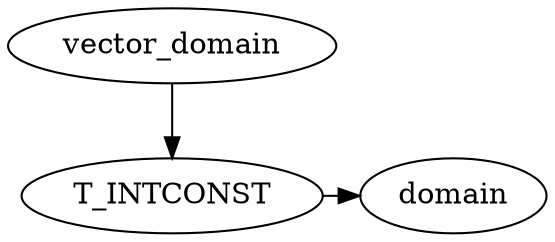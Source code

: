 digraph {
	rankdir="TB";
	vector_domain;
	
	subgraph {
		rank="same";
		domain [URL="\ref Sdomain"];
		T_INTCONST -> domain;
	}
	
	vector_domain -> T_INTCONST;
}